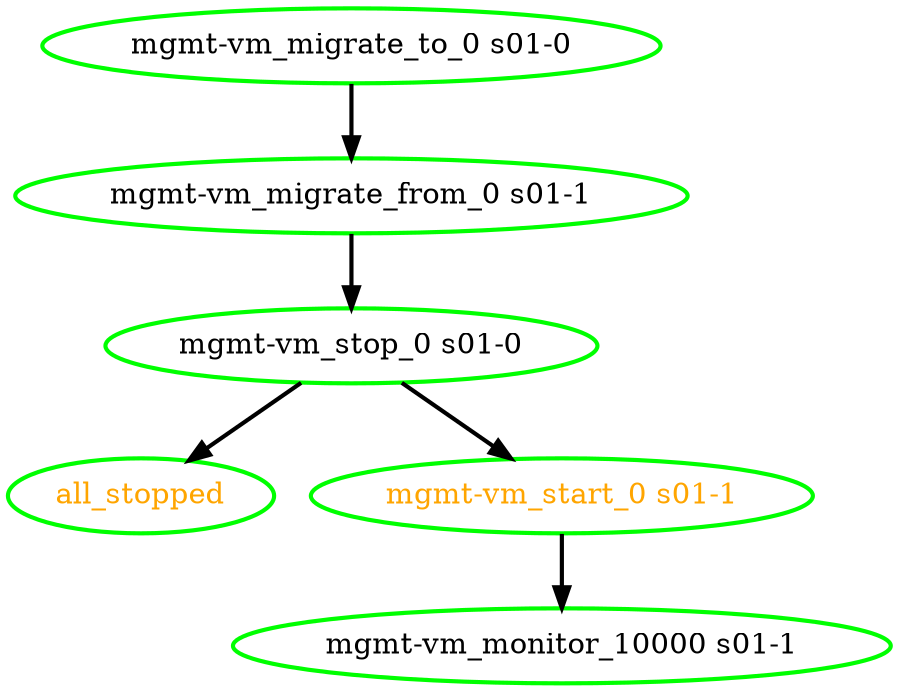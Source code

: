 digraph "g" {
"all_stopped" [ style=bold color="green" fontcolor="orange"  ]
"mgmt-vm_migrate_from_0 s01-1" -> "mgmt-vm_stop_0 s01-0" [ style = bold]
"mgmt-vm_migrate_from_0 s01-1" [ style=bold color="green" fontcolor="black"  ]
"mgmt-vm_migrate_to_0 s01-0" -> "mgmt-vm_migrate_from_0 s01-1" [ style = bold]
"mgmt-vm_migrate_to_0 s01-0" [ style=bold color="green" fontcolor="black"  ]
"mgmt-vm_monitor_10000 s01-1" [ style=bold color="green" fontcolor="black"  ]
"mgmt-vm_start_0 s01-1" -> "mgmt-vm_monitor_10000 s01-1" [ style = bold]
"mgmt-vm_start_0 s01-1" [ style=bold color="green" fontcolor="orange"  ]
"mgmt-vm_stop_0 s01-0" -> "all_stopped" [ style = bold]
"mgmt-vm_stop_0 s01-0" -> "mgmt-vm_start_0 s01-1" [ style = bold]
"mgmt-vm_stop_0 s01-0" [ style=bold color="green" fontcolor="black"  ]
}
